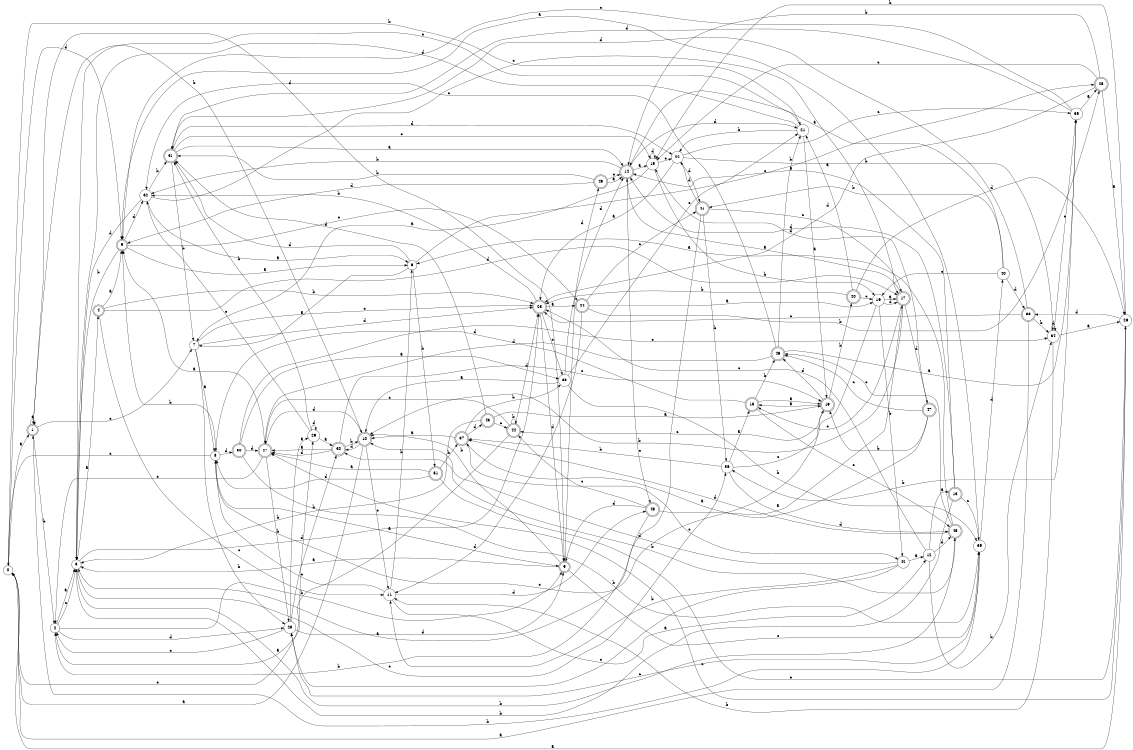 digraph n42_6 {
__start0 [label="" shape="none"];

rankdir=LR;
size="8,5";

s0 [style="filled", color="black", fillcolor="white" shape="circle", label="0"];
s1 [style="rounded,filled", color="black", fillcolor="white" shape="doublecircle", label="1"];
s2 [style="filled", color="black", fillcolor="white" shape="circle", label="2"];
s3 [style="filled", color="black", fillcolor="white" shape="circle", label="3"];
s4 [style="rounded,filled", color="black", fillcolor="white" shape="doublecircle", label="4"];
s5 [style="rounded,filled", color="black", fillcolor="white" shape="doublecircle", label="5"];
s6 [style="filled", color="black", fillcolor="white" shape="circle", label="6"];
s7 [style="filled", color="black", fillcolor="white" shape="circle", label="7"];
s8 [style="filled", color="black", fillcolor="white" shape="circle", label="8"];
s9 [style="rounded,filled", color="black", fillcolor="white" shape="doublecircle", label="9"];
s10 [style="rounded,filled", color="black", fillcolor="white" shape="doublecircle", label="10"];
s11 [style="filled", color="black", fillcolor="white" shape="circle", label="11"];
s12 [style="filled", color="black", fillcolor="white" shape="circle", label="12"];
s13 [style="rounded,filled", color="black", fillcolor="white" shape="doublecircle", label="13"];
s14 [style="rounded,filled", color="black", fillcolor="white" shape="doublecircle", label="14"];
s15 [style="filled", color="black", fillcolor="white" shape="circle", label="15"];
s16 [style="filled", color="black", fillcolor="white" shape="circle", label="16"];
s17 [style="rounded,filled", color="black", fillcolor="white" shape="doublecircle", label="17"];
s18 [style="rounded,filled", color="black", fillcolor="white" shape="doublecircle", label="18"];
s19 [style="rounded,filled", color="black", fillcolor="white" shape="doublecircle", label="19"];
s20 [style="rounded,filled", color="black", fillcolor="white" shape="doublecircle", label="20"];
s21 [style="filled", color="black", fillcolor="white" shape="circle", label="21"];
s22 [style="filled", color="black", fillcolor="white" shape="circle", label="22"];
s23 [style="rounded,filled", color="black", fillcolor="white" shape="doublecircle", label="23"];
s24 [style="rounded,filled", color="black", fillcolor="white" shape="doublecircle", label="24"];
s25 [style="rounded,filled", color="black", fillcolor="white" shape="doublecircle", label="25"];
s26 [style="filled", color="black", fillcolor="white" shape="circle", label="26"];
s27 [style="rounded,filled", color="black", fillcolor="white" shape="doublecircle", label="27"];
s28 [style="filled", color="black", fillcolor="white" shape="circle", label="28"];
s29 [style="filled", color="black", fillcolor="white" shape="circle", label="29"];
s30 [style="rounded,filled", color="black", fillcolor="white" shape="doublecircle", label="30"];
s31 [style="rounded,filled", color="black", fillcolor="white" shape="doublecircle", label="31"];
s32 [style="filled", color="black", fillcolor="white" shape="circle", label="32"];
s33 [style="rounded,filled", color="black", fillcolor="white" shape="doublecircle", label="33"];
s34 [style="filled", color="black", fillcolor="white" shape="circle", label="34"];
s35 [style="filled", color="black", fillcolor="white" shape="circle", label="35"];
s36 [style="filled", color="black", fillcolor="white" shape="circle", label="36"];
s37 [style="rounded,filled", color="black", fillcolor="white" shape="doublecircle", label="37"];
s38 [style="filled", color="black", fillcolor="white" shape="circle", label="38"];
s39 [style="filled", color="black", fillcolor="white" shape="circle", label="39"];
s40 [style="filled", color="black", fillcolor="white" shape="circle", label="40"];
s41 [style="rounded,filled", color="black", fillcolor="white" shape="doublecircle", label="41"];
s42 [style="filled", color="black", fillcolor="white" shape="circle", label="42"];
s43 [style="rounded,filled", color="black", fillcolor="white" shape="doublecircle", label="43"];
s44 [style="rounded,filled", color="black", fillcolor="white" shape="doublecircle", label="44"];
s45 [style="rounded,filled", color="black", fillcolor="white" shape="doublecircle", label="45"];
s46 [style="rounded,filled", color="black", fillcolor="white" shape="doublecircle", label="46"];
s47 [style="rounded,filled", color="black", fillcolor="white" shape="doublecircle", label="47"];
s48 [style="rounded,filled", color="black", fillcolor="white" shape="doublecircle", label="48"];
s49 [style="rounded,filled", color="black", fillcolor="white" shape="doublecircle", label="49"];
s50 [style="rounded,filled", color="black", fillcolor="white" shape="doublecircle", label="50"];
s51 [style="rounded,filled", color="black", fillcolor="white" shape="doublecircle", label="51"];
s0 -> s1 [label="a"];
s0 -> s21 [label="b"];
s0 -> s29 [label="c"];
s0 -> s5 [label="d"];
s1 -> s1 [label="a"];
s1 -> s2 [label="b"];
s1 -> s7 [label="c"];
s1 -> s9 [label="d"];
s2 -> s3 [label="a"];
s2 -> s9 [label="b"];
s2 -> s3 [label="c"];
s2 -> s28 [label="d"];
s3 -> s4 [label="a"];
s3 -> s45 [label="b"];
s3 -> s36 [label="c"];
s3 -> s23 [label="d"];
s4 -> s5 [label="a"];
s4 -> s23 [label="b"];
s4 -> s11 [label="c"];
s4 -> s17 [label="d"];
s5 -> s6 [label="a"];
s5 -> s3 [label="b"];
s5 -> s24 [label="c"];
s5 -> s32 [label="d"];
s6 -> s7 [label="a"];
s6 -> s51 [label="b"];
s6 -> s25 [label="c"];
s6 -> s31 [label="d"];
s7 -> s8 [label="a"];
s7 -> s28 [label="b"];
s7 -> s23 [label="c"];
s7 -> s23 [label="d"];
s8 -> s9 [label="a"];
s8 -> s5 [label="b"];
s8 -> s0 [label="c"];
s8 -> s50 [label="d"];
s9 -> s3 [label="a"];
s9 -> s10 [label="b"];
s9 -> s39 [label="c"];
s9 -> s49 [label="d"];
s10 -> s0 [label="a"];
s10 -> s1 [label="b"];
s10 -> s11 [label="c"];
s10 -> s30 [label="d"];
s11 -> s12 [label="a"];
s11 -> s6 [label="b"];
s11 -> s8 [label="c"];
s11 -> s48 [label="d"];
s12 -> s13 [label="a"];
s12 -> s34 [label="b"];
s12 -> s23 [label="c"];
s12 -> s45 [label="d"];
s13 -> s14 [label="a"];
s13 -> s3 [label="b"];
s13 -> s39 [label="c"];
s13 -> s14 [label="d"];
s14 -> s15 [label="a"];
s14 -> s32 [label="b"];
s14 -> s48 [label="c"];
s14 -> s21 [label="d"];
s15 -> s7 [label="a"];
s15 -> s16 [label="b"];
s15 -> s22 [label="c"];
s15 -> s15 [label="d"];
s16 -> s17 [label="a"];
s16 -> s42 [label="b"];
s16 -> s8 [label="c"];
s16 -> s17 [label="d"];
s17 -> s14 [label="a"];
s17 -> s10 [label="b"];
s17 -> s18 [label="c"];
s17 -> s47 [label="d"];
s18 -> s19 [label="a"];
s18 -> s46 [label="b"];
s18 -> s45 [label="c"];
s18 -> s8 [label="d"];
s19 -> s18 [label="a"];
s19 -> s20 [label="b"];
s19 -> s44 [label="c"];
s19 -> s46 [label="d"];
s20 -> s21 [label="a"];
s20 -> s23 [label="b"];
s20 -> s16 [label="c"];
s20 -> s26 [label="d"];
s21 -> s19 [label="a"];
s21 -> s22 [label="b"];
s21 -> s3 [label="c"];
s21 -> s3 [label="d"];
s22 -> s23 [label="a"];
s22 -> s34 [label="b"];
s22 -> s35 [label="c"];
s22 -> s41 [label="d"];
s23 -> s24 [label="a"];
s23 -> s32 [label="b"];
s23 -> s38 [label="c"];
s23 -> s9 [label="d"];
s24 -> s16 [label="a"];
s24 -> s25 [label="b"];
s24 -> s41 [label="c"];
s24 -> s11 [label="d"];
s25 -> s26 [label="a"];
s25 -> s14 [label="b"];
s25 -> s15 [label="c"];
s25 -> s23 [label="d"];
s26 -> s0 [label="a"];
s26 -> s15 [label="b"];
s26 -> s27 [label="c"];
s26 -> s33 [label="d"];
s27 -> s5 [label="a"];
s27 -> s28 [label="b"];
s27 -> s2 [label="c"];
s27 -> s10 [label="d"];
s28 -> s29 [label="a"];
s28 -> s30 [label="b"];
s28 -> s2 [label="c"];
s28 -> s9 [label="d"];
s29 -> s30 [label="a"];
s29 -> s31 [label="b"];
s29 -> s32 [label="c"];
s29 -> s29 [label="d"];
s30 -> s27 [label="a"];
s30 -> s10 [label="b"];
s30 -> s19 [label="c"];
s30 -> s27 [label="d"];
s31 -> s14 [label="a"];
s31 -> s7 [label="b"];
s31 -> s15 [label="c"];
s31 -> s22 [label="d"];
s32 -> s6 [label="a"];
s32 -> s31 [label="b"];
s32 -> s17 [label="c"];
s32 -> s3 [label="d"];
s33 -> s0 [label="a"];
s33 -> s34 [label="b"];
s33 -> s23 [label="c"];
s33 -> s31 [label="d"];
s34 -> s26 [label="a"];
s34 -> s11 [label="b"];
s34 -> s35 [label="c"];
s34 -> s34 [label="d"];
s35 -> s25 [label="a"];
s35 -> s36 [label="b"];
s35 -> s5 [label="c"];
s35 -> s31 [label="d"];
s36 -> s18 [label="a"];
s36 -> s37 [label="b"];
s36 -> s19 [label="c"];
s36 -> s45 [label="d"];
s37 -> s10 [label="a"];
s37 -> s38 [label="b"];
s37 -> s42 [label="c"];
s37 -> s43 [label="d"];
s38 -> s10 [label="a"];
s38 -> s39 [label="b"];
s38 -> s21 [label="c"];
s38 -> s14 [label="d"];
s39 -> s5 [label="a"];
s39 -> s1 [label="b"];
s39 -> s28 [label="c"];
s39 -> s40 [label="d"];
s40 -> s14 [label="a"];
s40 -> s41 [label="b"];
s40 -> s16 [label="c"];
s40 -> s33 [label="d"];
s41 -> s3 [label="a"];
s41 -> s36 [label="b"];
s41 -> s17 [label="c"];
s41 -> s22 [label="d"];
s42 -> s12 [label="a"];
s42 -> s11 [label="b"];
s42 -> s28 [label="c"];
s42 -> s10 [label="d"];
s43 -> s19 [label="a"];
s43 -> s3 [label="b"];
s43 -> s44 [label="c"];
s43 -> s31 [label="d"];
s44 -> s2 [label="a"];
s44 -> s44 [label="b"];
s44 -> s27 [label="c"];
s44 -> s23 [label="d"];
s45 -> s6 [label="a"];
s45 -> s30 [label="b"];
s45 -> s46 [label="c"];
s45 -> s37 [label="d"];
s46 -> s35 [label="a"];
s46 -> s21 [label="b"];
s46 -> s32 [label="c"];
s46 -> s27 [label="d"];
s47 -> s37 [label="a"];
s47 -> s19 [label="b"];
s47 -> s46 [label="c"];
s47 -> s15 [label="d"];
s48 -> s17 [label="a"];
s48 -> s2 [label="b"];
s48 -> s44 [label="c"];
s48 -> s9 [label="d"];
s49 -> s14 [label="a"];
s49 -> s31 [label="b"];
s49 -> s14 [label="c"];
s49 -> s5 [label="d"];
s50 -> s38 [label="a"];
s50 -> s39 [label="b"];
s50 -> s34 [label="c"];
s50 -> s27 [label="d"];
s51 -> s27 [label="a"];
s51 -> s37 [label="b"];
s51 -> s26 [label="c"];
s51 -> s8 [label="d"];

}